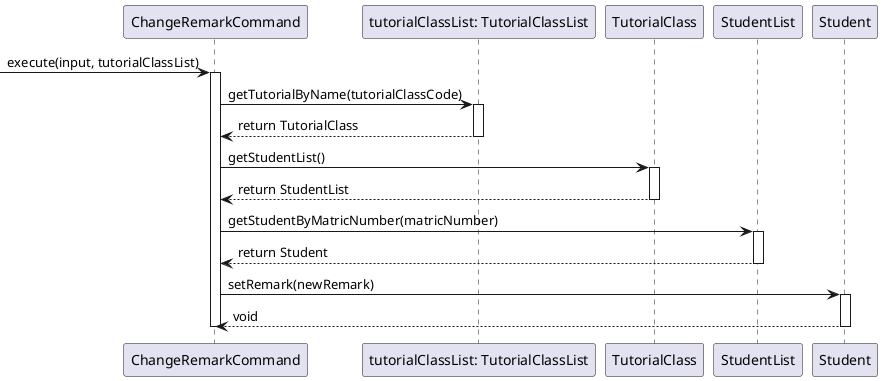 @startuml

participant "ChangeRemarkCommand" as CRC
participant "tutorialClassList: TutorialClassList" as TCL
participant "TutorialClass" as TC
participant "StudentList" as SL
participant "Student" as S

-> CRC: execute(input, tutorialClassList)
activate CRC


CRC -> TCL: getTutorialByName(tutorialClassCode)
activate TCL
TCL --> CRC: return TutorialClass
deactivate TCL


    CRC -> TC: getStudentList()
    activate TC
    TC --> CRC: return StudentList
    deactivate TC

    CRC -> SL: getStudentByMatricNumber(matricNumber)
    activate SL
        SL --> CRC: return Student
        deactivate SL

        CRC -> S: setRemark(newRemark)
        activate S
        S --> CRC: void
        deactivate S


deactivate CRC
@enduml